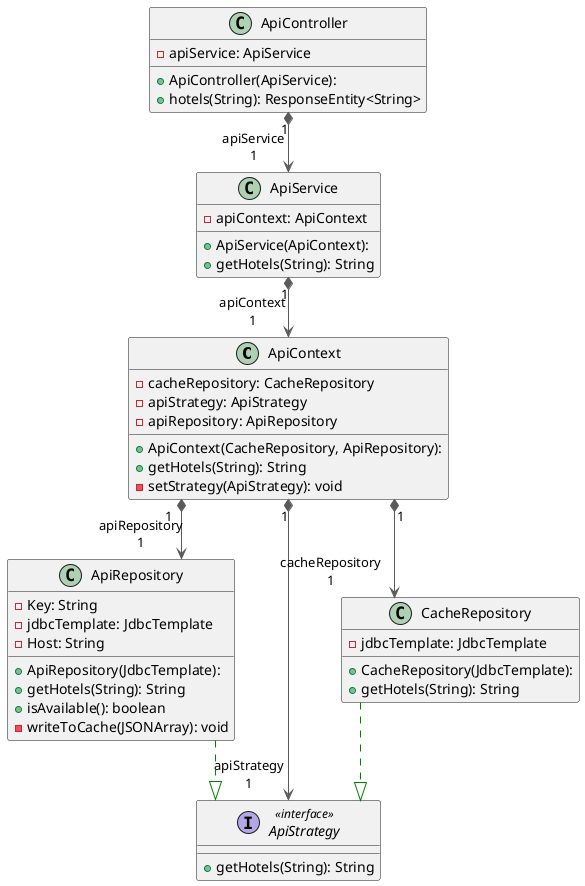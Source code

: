 @startuml

top to bottom direction
skinparam linetype ortho

class ApiContext {
  + ApiContext(CacheRepository, ApiRepository): 
  - cacheRepository: CacheRepository
  - apiStrategy: ApiStrategy
  - apiRepository: ApiRepository
  + getHotels(String): String
  - setStrategy(ApiStrategy): void
}
class ApiController {
  + ApiController(ApiService): 
  - apiService: ApiService
  + hotels(String): ResponseEntity<String>
}
class ApiRepository {
  + ApiRepository(JdbcTemplate): 
  - Key: String
  - jdbcTemplate: JdbcTemplate
  - Host: String
  + getHotels(String): String
  + isAvailable(): boolean
  - writeToCache(JSONArray): void
}
class ApiService {
  + ApiService(ApiContext): 
  - apiContext: ApiContext
  + getHotels(String): String
}
interface ApiStrategy << interface >> {
  + getHotels(String): String
}
class CacheRepository {
  + CacheRepository(JdbcTemplate): 
  - jdbcTemplate: JdbcTemplate
  + getHotels(String): String
}

ApiContext       "1" *-[#595959,plain]-> "apiRepository\n1" ApiRepository    
ApiContext       "1" *-[#595959,plain]-> "apiStrategy\n1" ApiStrategy      
ApiContext       "1" *-[#595959,plain]-> "cacheRepository\n1" CacheRepository  
ApiController    "1" *-[#595959,plain]-> "apiService\n1" ApiService       
ApiRepository     -[#008200,dashed]-^  ApiStrategy      
ApiService       "1" *-[#595959,plain]-> "apiContext\n1" ApiContext       
CacheRepository   -[#008200,dashed]-^  ApiStrategy      
@enduml
